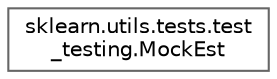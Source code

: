 digraph "Graphical Class Hierarchy"
{
 // LATEX_PDF_SIZE
  bgcolor="transparent";
  edge [fontname=Helvetica,fontsize=10,labelfontname=Helvetica,labelfontsize=10];
  node [fontname=Helvetica,fontsize=10,shape=box,height=0.2,width=0.4];
  rankdir="LR";
  Node0 [id="Node000000",label="sklearn.utils.tests.test\l_testing.MockEst",height=0.2,width=0.4,color="grey40", fillcolor="white", style="filled",URL="$d6/dfb/classsklearn_1_1utils_1_1tests_1_1test__testing_1_1MockEst.html",tooltip=" "];
}
